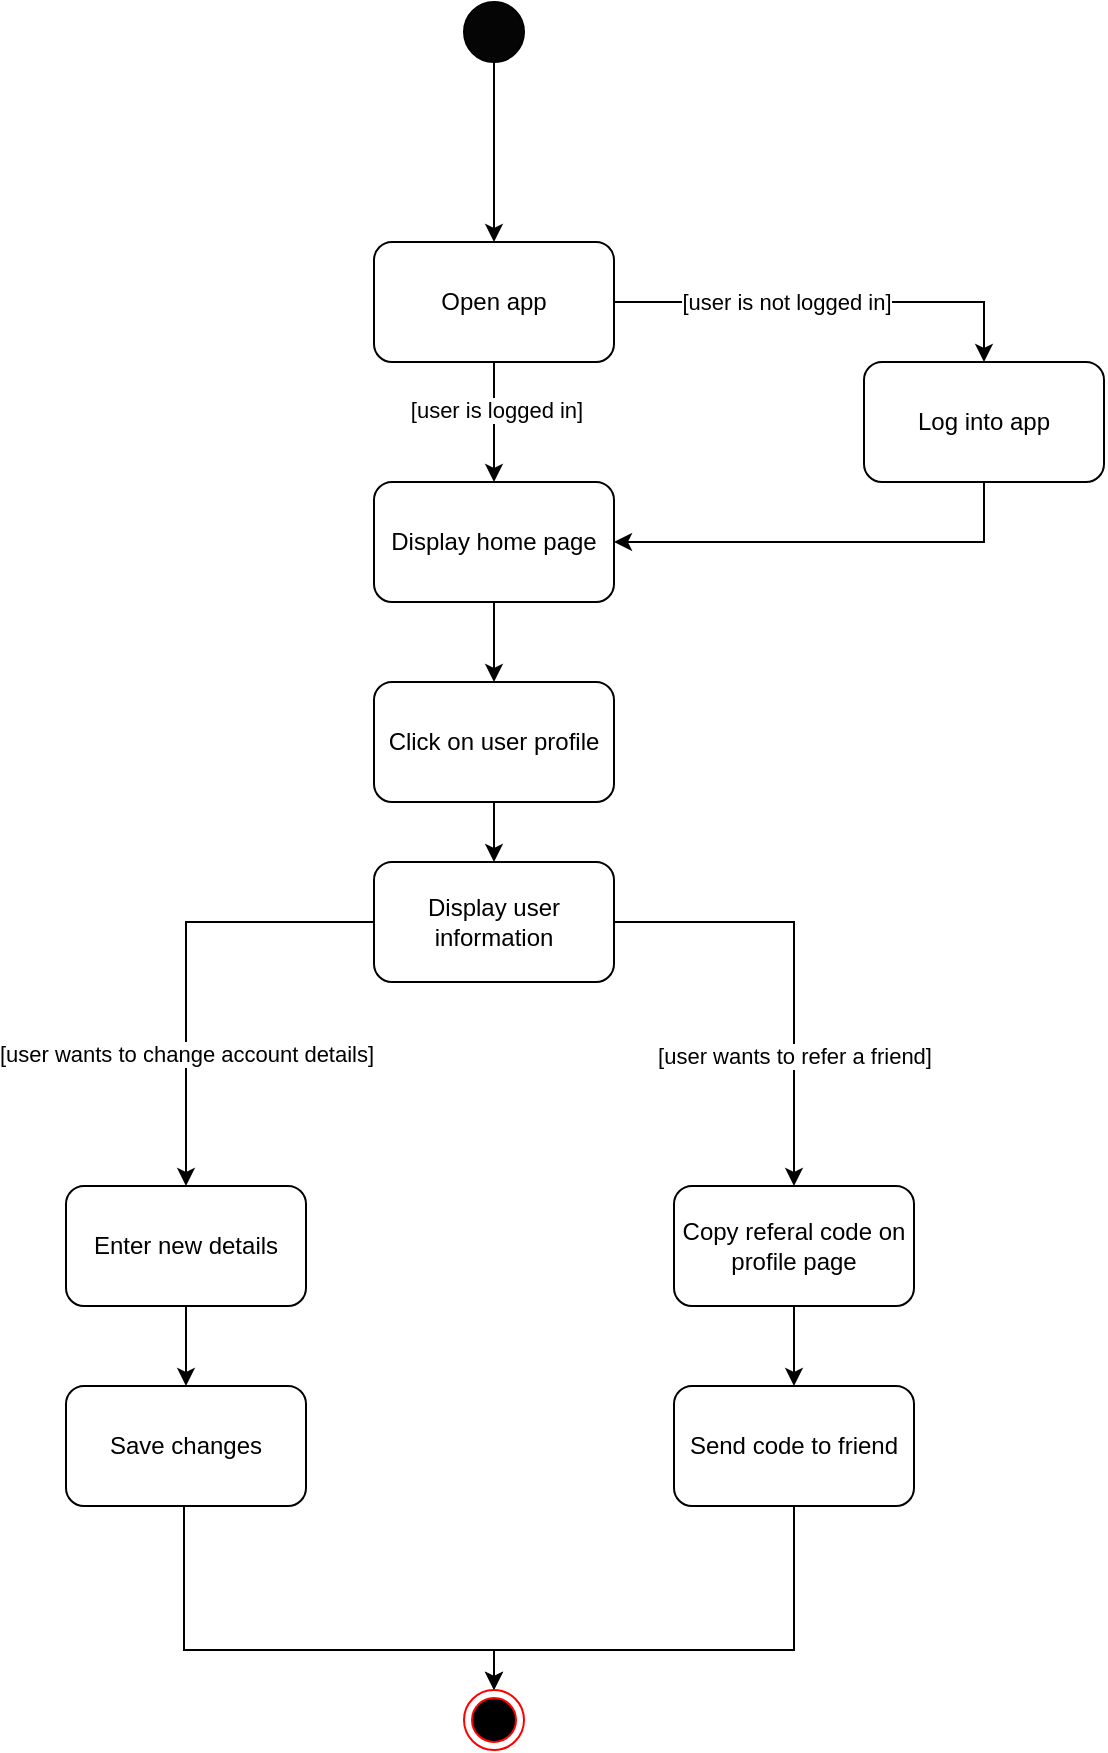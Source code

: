 <mxfile version="20.4.0" type="github">
  <diagram id="prtHgNgQTEPvFCAcTncT" name="Page-1">
    <mxGraphModel dx="1673" dy="887" grid="1" gridSize="10" guides="1" tooltips="1" connect="1" arrows="1" fold="1" page="1" pageScale="1" pageWidth="827" pageHeight="1169" math="0" shadow="0">
      <root>
        <mxCell id="0" />
        <mxCell id="1" parent="0" />
        <mxCell id="3FvRO2XjgYyoS-y384rJ-1" value="" style="edgeStyle=orthogonalEdgeStyle;rounded=0;orthogonalLoop=1;jettySize=auto;html=1;" parent="1" source="3FvRO2XjgYyoS-y384rJ-2" target="3FvRO2XjgYyoS-y384rJ-4" edge="1">
          <mxGeometry relative="1" as="geometry" />
        </mxCell>
        <mxCell id="3FvRO2XjgYyoS-y384rJ-2" value="" style="ellipse;whiteSpace=wrap;html=1;direction=east;fillColor=#050505;" parent="1" vertex="1">
          <mxGeometry x="300" y="40" width="30" height="30" as="geometry" />
        </mxCell>
        <mxCell id="3FvRO2XjgYyoS-y384rJ-6" value="" style="edgeStyle=orthogonalEdgeStyle;rounded=0;orthogonalLoop=1;jettySize=auto;html=1;entryX=0.5;entryY=0;entryDx=0;entryDy=0;" parent="1" source="3FvRO2XjgYyoS-y384rJ-4" target="G_mbXG8CVvaJ8GyLMfsg-7" edge="1">
          <mxGeometry relative="1" as="geometry">
            <Array as="points">
              <mxPoint x="315" y="260" />
              <mxPoint x="315" y="260" />
            </Array>
          </mxGeometry>
        </mxCell>
        <mxCell id="G_mbXG8CVvaJ8GyLMfsg-9" value="[user is logged in]" style="edgeLabel;html=1;align=center;verticalAlign=middle;resizable=0;points=[];" parent="3FvRO2XjgYyoS-y384rJ-6" vertex="1" connectable="0">
          <mxGeometry x="-0.202" y="1" relative="1" as="geometry">
            <mxPoint as="offset" />
          </mxGeometry>
        </mxCell>
        <mxCell id="G_mbXG8CVvaJ8GyLMfsg-4" value="" style="edgeStyle=orthogonalEdgeStyle;rounded=0;orthogonalLoop=1;jettySize=auto;html=1;" parent="1" source="3FvRO2XjgYyoS-y384rJ-4" target="G_mbXG8CVvaJ8GyLMfsg-3" edge="1">
          <mxGeometry relative="1" as="geometry">
            <Array as="points">
              <mxPoint x="560" y="190" />
            </Array>
          </mxGeometry>
        </mxCell>
        <mxCell id="G_mbXG8CVvaJ8GyLMfsg-6" value="[user is not logged in]" style="edgeLabel;html=1;align=center;verticalAlign=middle;resizable=0;points=[];" parent="G_mbXG8CVvaJ8GyLMfsg-4" vertex="1" connectable="0">
          <mxGeometry x="-0.314" y="3" relative="1" as="geometry">
            <mxPoint x="12" y="3" as="offset" />
          </mxGeometry>
        </mxCell>
        <mxCell id="3FvRO2XjgYyoS-y384rJ-4" value="Open app" style="rounded=1;whiteSpace=wrap;html=1;fillColor=#FFFFFF;" parent="1" vertex="1">
          <mxGeometry x="255" y="160" width="120" height="60" as="geometry" />
        </mxCell>
        <mxCell id="3FvRO2XjgYyoS-y384rJ-9" value="" style="edgeStyle=orthogonalEdgeStyle;rounded=0;orthogonalLoop=1;jettySize=auto;html=1;" parent="1" source="3FvRO2XjgYyoS-y384rJ-5" target="3FvRO2XjgYyoS-y384rJ-8" edge="1">
          <mxGeometry relative="1" as="geometry" />
        </mxCell>
        <mxCell id="3FvRO2XjgYyoS-y384rJ-10" value="[user wants to change account details]" style="edgeLabel;html=1;align=center;verticalAlign=middle;resizable=0;points=[];" parent="3FvRO2XjgYyoS-y384rJ-9" vertex="1" connectable="0">
          <mxGeometry x="0.293" y="2" relative="1" as="geometry">
            <mxPoint x="-2" y="14" as="offset" />
          </mxGeometry>
        </mxCell>
        <mxCell id="3FvRO2XjgYyoS-y384rJ-14" value="" style="edgeStyle=orthogonalEdgeStyle;rounded=0;orthogonalLoop=1;jettySize=auto;html=1;" parent="1" source="3FvRO2XjgYyoS-y384rJ-5" target="3FvRO2XjgYyoS-y384rJ-13" edge="1">
          <mxGeometry relative="1" as="geometry" />
        </mxCell>
        <mxCell id="3FvRO2XjgYyoS-y384rJ-15" value="[user wants to refer a friend]" style="edgeLabel;html=1;align=center;verticalAlign=middle;resizable=0;points=[];" parent="3FvRO2XjgYyoS-y384rJ-14" vertex="1" connectable="0">
          <mxGeometry x="0.319" relative="1" as="geometry">
            <mxPoint y="10" as="offset" />
          </mxGeometry>
        </mxCell>
        <mxCell id="3FvRO2XjgYyoS-y384rJ-5" value="Display user information" style="rounded=1;whiteSpace=wrap;html=1;fillColor=#FFFFFF;" parent="1" vertex="1">
          <mxGeometry x="255" y="470" width="120" height="60" as="geometry" />
        </mxCell>
        <mxCell id="3FvRO2XjgYyoS-y384rJ-12" value="" style="edgeStyle=orthogonalEdgeStyle;rounded=0;orthogonalLoop=1;jettySize=auto;html=1;" parent="1" source="3FvRO2XjgYyoS-y384rJ-8" target="3FvRO2XjgYyoS-y384rJ-11" edge="1">
          <mxGeometry relative="1" as="geometry" />
        </mxCell>
        <mxCell id="3FvRO2XjgYyoS-y384rJ-8" value="Enter new details" style="rounded=1;whiteSpace=wrap;html=1;fillColor=#FFFFFF;" parent="1" vertex="1">
          <mxGeometry x="101" y="632" width="120" height="60" as="geometry" />
        </mxCell>
        <mxCell id="_kxDgfBXSCMObf0F7gx3-3" style="edgeStyle=orthogonalEdgeStyle;rounded=0;orthogonalLoop=1;jettySize=auto;html=1;entryX=0.5;entryY=0;entryDx=0;entryDy=0;" edge="1" parent="1" source="3FvRO2XjgYyoS-y384rJ-11" target="_kxDgfBXSCMObf0F7gx3-2">
          <mxGeometry relative="1" as="geometry">
            <Array as="points">
              <mxPoint x="160" y="864" />
              <mxPoint x="315" y="864" />
            </Array>
          </mxGeometry>
        </mxCell>
        <mxCell id="3FvRO2XjgYyoS-y384rJ-11" value="Save changes" style="rounded=1;whiteSpace=wrap;html=1;fillColor=#FFFFFF;" parent="1" vertex="1">
          <mxGeometry x="101" y="732" width="120" height="60" as="geometry" />
        </mxCell>
        <mxCell id="3FvRO2XjgYyoS-y384rJ-17" value="" style="edgeStyle=orthogonalEdgeStyle;rounded=0;orthogonalLoop=1;jettySize=auto;html=1;" parent="1" source="3FvRO2XjgYyoS-y384rJ-13" target="3FvRO2XjgYyoS-y384rJ-16" edge="1">
          <mxGeometry relative="1" as="geometry" />
        </mxCell>
        <mxCell id="3FvRO2XjgYyoS-y384rJ-13" value="Copy referal code on profile page" style="rounded=1;whiteSpace=wrap;html=1;fillColor=#FFFFFF;" parent="1" vertex="1">
          <mxGeometry x="405" y="632" width="120" height="60" as="geometry" />
        </mxCell>
        <mxCell id="_kxDgfBXSCMObf0F7gx3-4" style="edgeStyle=orthogonalEdgeStyle;rounded=0;orthogonalLoop=1;jettySize=auto;html=1;entryX=0.5;entryY=0;entryDx=0;entryDy=0;exitX=0.5;exitY=1;exitDx=0;exitDy=0;" edge="1" parent="1" source="3FvRO2XjgYyoS-y384rJ-16" target="_kxDgfBXSCMObf0F7gx3-2">
          <mxGeometry relative="1" as="geometry">
            <mxPoint x="465.0" y="786" as="sourcePoint" />
            <mxPoint x="315.0" y="878" as="targetPoint" />
            <Array as="points">
              <mxPoint x="465" y="864" />
              <mxPoint x="315" y="864" />
            </Array>
          </mxGeometry>
        </mxCell>
        <mxCell id="3FvRO2XjgYyoS-y384rJ-16" value="Send code to friend" style="rounded=1;whiteSpace=wrap;html=1;fillColor=#FFFFFF;" parent="1" vertex="1">
          <mxGeometry x="405" y="732" width="120" height="60" as="geometry" />
        </mxCell>
        <mxCell id="G_mbXG8CVvaJ8GyLMfsg-2" style="edgeStyle=orthogonalEdgeStyle;rounded=0;orthogonalLoop=1;jettySize=auto;html=1;entryX=0.5;entryY=0;entryDx=0;entryDy=0;" parent="1" source="G_mbXG8CVvaJ8GyLMfsg-1" target="3FvRO2XjgYyoS-y384rJ-5" edge="1">
          <mxGeometry relative="1" as="geometry" />
        </mxCell>
        <mxCell id="G_mbXG8CVvaJ8GyLMfsg-1" value="Click on user profile" style="rounded=1;whiteSpace=wrap;html=1;fillColor=#FFFFFF;" parent="1" vertex="1">
          <mxGeometry x="255" y="380" width="120" height="60" as="geometry" />
        </mxCell>
        <mxCell id="G_mbXG8CVvaJ8GyLMfsg-5" style="edgeStyle=orthogonalEdgeStyle;rounded=0;orthogonalLoop=1;jettySize=auto;html=1;entryX=1;entryY=0.5;entryDx=0;entryDy=0;" parent="1" source="G_mbXG8CVvaJ8GyLMfsg-3" target="G_mbXG8CVvaJ8GyLMfsg-7" edge="1">
          <mxGeometry relative="1" as="geometry">
            <Array as="points">
              <mxPoint x="560" y="310" />
            </Array>
          </mxGeometry>
        </mxCell>
        <mxCell id="G_mbXG8CVvaJ8GyLMfsg-3" value="Log into app" style="rounded=1;whiteSpace=wrap;html=1;fillColor=#FFFFFF;" parent="1" vertex="1">
          <mxGeometry x="500" y="220" width="120" height="60" as="geometry" />
        </mxCell>
        <mxCell id="G_mbXG8CVvaJ8GyLMfsg-8" style="edgeStyle=orthogonalEdgeStyle;rounded=0;orthogonalLoop=1;jettySize=auto;html=1;entryX=0.5;entryY=0;entryDx=0;entryDy=0;" parent="1" source="G_mbXG8CVvaJ8GyLMfsg-7" target="G_mbXG8CVvaJ8GyLMfsg-1" edge="1">
          <mxGeometry relative="1" as="geometry" />
        </mxCell>
        <mxCell id="G_mbXG8CVvaJ8GyLMfsg-7" value="Display home page" style="rounded=1;whiteSpace=wrap;html=1;fillColor=#FFFFFF;" parent="1" vertex="1">
          <mxGeometry x="255" y="280" width="120" height="60" as="geometry" />
        </mxCell>
        <mxCell id="_kxDgfBXSCMObf0F7gx3-2" value="" style="ellipse;html=1;shape=endState;fillColor=#000000;strokeColor=#ff0000;" vertex="1" parent="1">
          <mxGeometry x="300" y="884" width="30" height="30" as="geometry" />
        </mxCell>
      </root>
    </mxGraphModel>
  </diagram>
</mxfile>

